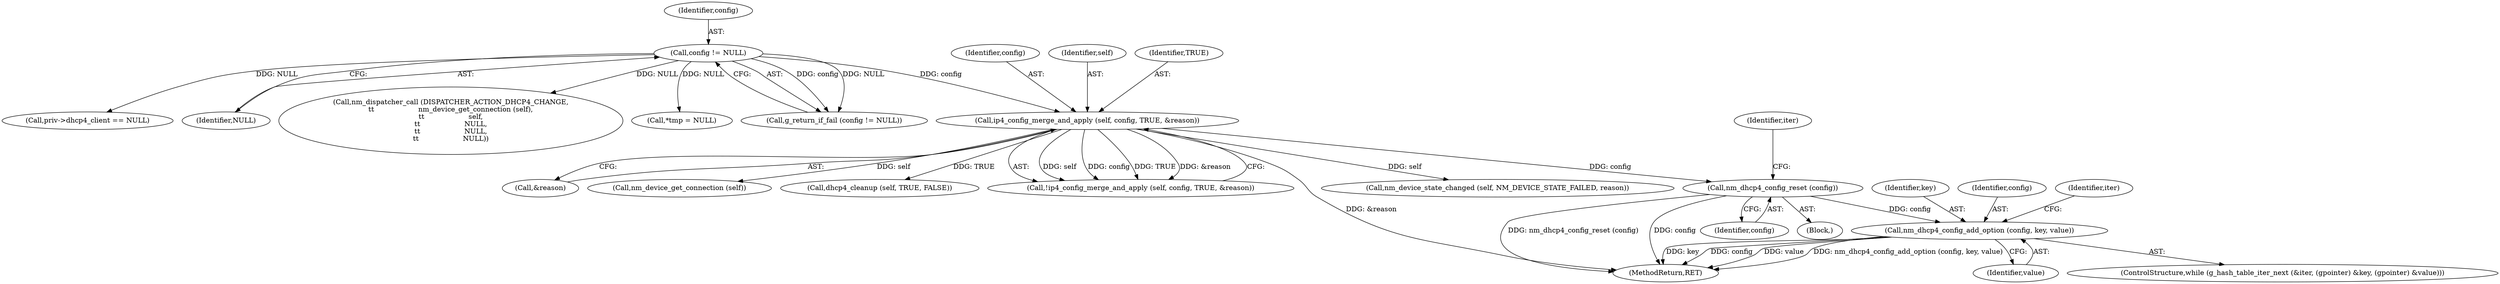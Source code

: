 digraph "0_NetworkManager_d5fc88e573fa58b93034b04d35a2454f5d28cad9@pointer" {
"1005129" [label="(Call,nm_dhcp4_config_add_option (config, key, value))"];
"1005111" [label="(Call,nm_dhcp4_config_reset (config))"];
"1005050" [label="(Call,ip4_config_merge_and_apply (self, config, TRUE, &reason))"];
"1005045" [label="(Call,config != NULL)"];
"1005131" [label="(Identifier,key)"];
"1005132" [label="(Identifier,value)"];
"1005052" [label="(Identifier,config)"];
"1005054" [label="(Call,&reason)"];
"1005044" [label="(Call,g_return_if_fail (config != NULL))"];
"1005051" [label="(Identifier,self)"];
"1005278" [label="(Call,priv->dhcp4_client == NULL)"];
"1005045" [label="(Call,config != NULL)"];
"1005068" [label="(Call,nm_device_get_connection (self))"];
"1005050" [label="(Call,ip4_config_merge_and_apply (self, config, TRUE, &reason))"];
"1005117" [label="(ControlStructure,while (g_hash_table_iter_next (&iter, (gpointer) &key, (gpointer) &value)))"];
"1005112" [label="(Identifier,config)"];
"1005053" [label="(Identifier,TRUE)"];
"1005080" [label="(Call,dhcp4_cleanup (self, TRUE, FALSE))"];
"1005111" [label="(Call,nm_dhcp4_config_reset (config))"];
"1005046" [label="(Identifier,config)"];
"1005047" [label="(Identifier,NULL)"];
"1005049" [label="(Call,!ip4_config_merge_and_apply (self, config, TRUE, &reason))"];
"1005130" [label="(Identifier,config)"];
"1005066" [label="(Call,nm_dispatcher_call (DISPATCHER_ACTION_DHCP4_CHANGE,\n\t\t                    nm_device_get_connection (self),\n\t\t                    self,\n\t\t                    NULL,\n\t\t                    NULL,\n\t\t                    NULL))"];
"1005129" [label="(Call,nm_dhcp4_config_add_option (config, key, value))"];
"1005107" [label="(Block,)"];
"1007368" [label="(MethodReturn,RET)"];
"1005120" [label="(Identifier,iter)"];
"1005060" [label="(Call,nm_device_state_changed (self, NM_DEVICE_STATE_FAILED, reason))"];
"1005239" [label="(Call,*tmp = NULL)"];
"1005115" [label="(Identifier,iter)"];
"1005129" -> "1005117"  [label="AST: "];
"1005129" -> "1005132"  [label="CFG: "];
"1005130" -> "1005129"  [label="AST: "];
"1005131" -> "1005129"  [label="AST: "];
"1005132" -> "1005129"  [label="AST: "];
"1005120" -> "1005129"  [label="CFG: "];
"1005129" -> "1007368"  [label="DDG: key"];
"1005129" -> "1007368"  [label="DDG: config"];
"1005129" -> "1007368"  [label="DDG: value"];
"1005129" -> "1007368"  [label="DDG: nm_dhcp4_config_add_option (config, key, value)"];
"1005111" -> "1005129"  [label="DDG: config"];
"1005111" -> "1005107"  [label="AST: "];
"1005111" -> "1005112"  [label="CFG: "];
"1005112" -> "1005111"  [label="AST: "];
"1005115" -> "1005111"  [label="CFG: "];
"1005111" -> "1007368"  [label="DDG: nm_dhcp4_config_reset (config)"];
"1005111" -> "1007368"  [label="DDG: config"];
"1005050" -> "1005111"  [label="DDG: config"];
"1005050" -> "1005049"  [label="AST: "];
"1005050" -> "1005054"  [label="CFG: "];
"1005051" -> "1005050"  [label="AST: "];
"1005052" -> "1005050"  [label="AST: "];
"1005053" -> "1005050"  [label="AST: "];
"1005054" -> "1005050"  [label="AST: "];
"1005049" -> "1005050"  [label="CFG: "];
"1005050" -> "1007368"  [label="DDG: &reason"];
"1005050" -> "1005049"  [label="DDG: self"];
"1005050" -> "1005049"  [label="DDG: config"];
"1005050" -> "1005049"  [label="DDG: TRUE"];
"1005050" -> "1005049"  [label="DDG: &reason"];
"1005045" -> "1005050"  [label="DDG: config"];
"1005050" -> "1005060"  [label="DDG: self"];
"1005050" -> "1005068"  [label="DDG: self"];
"1005050" -> "1005080"  [label="DDG: TRUE"];
"1005045" -> "1005044"  [label="AST: "];
"1005045" -> "1005047"  [label="CFG: "];
"1005046" -> "1005045"  [label="AST: "];
"1005047" -> "1005045"  [label="AST: "];
"1005044" -> "1005045"  [label="CFG: "];
"1005045" -> "1005044"  [label="DDG: config"];
"1005045" -> "1005044"  [label="DDG: NULL"];
"1005045" -> "1005066"  [label="DDG: NULL"];
"1005045" -> "1005239"  [label="DDG: NULL"];
"1005045" -> "1005278"  [label="DDG: NULL"];
}
